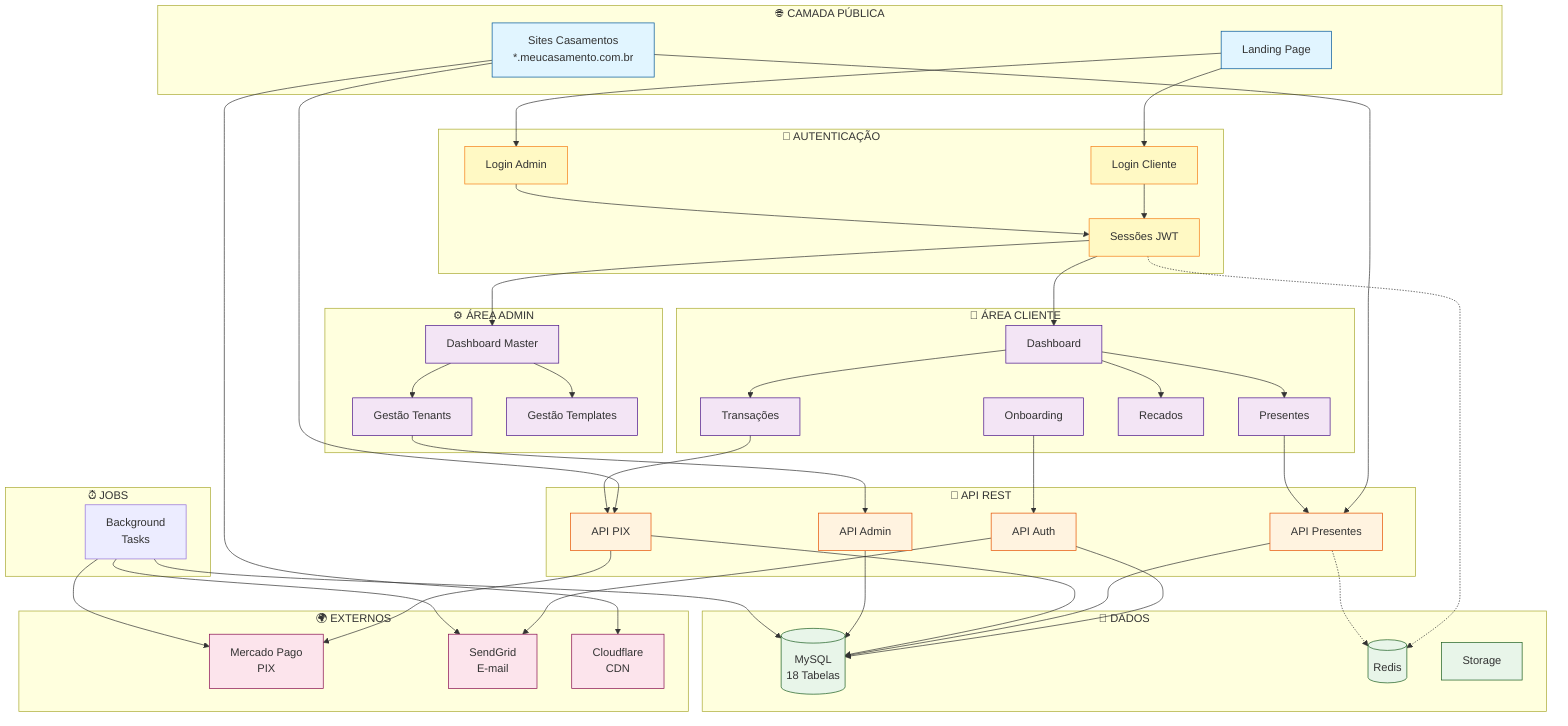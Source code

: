 %% Arquitetura Simplificada - MeuCasamento SaaS

graph TB
    subgraph PUBLICA["🌐 CAMADA PÚBLICA"]
        LP[Landing Page]
        SITES[Sites Casamentos<br/>*.meucasamento.com.br]
    end

    subgraph AUTH["🔐 AUTENTICAÇÃO"]
        LOGIN_CLI[Login Cliente]
        LOGIN_ADM[Login Admin]
        JWT[Sessões JWT]
    end

    subgraph APP_CLI["👰 ÁREA CLIENTE"]
        ONBOARD[Onboarding]
        DASH_CLI[Dashboard]
        GIFTS[Presentes]
        MSGS[Recados]
        PIX[Transações]
    end

    subgraph APP_ADM["⚙️ ÁREA ADMIN"]
        DASH_ADM[Dashboard Master]
        TENANTS[Gestão Tenants]
        TEMPLATES[Gestão Templates]
    end

    subgraph API["🔌 API REST"]
        API_AUTH[API Auth]
        API_GIFTS[API Presentes]
        API_PIX[API PIX]
        API_ADMIN[API Admin]
    end

    subgraph DATA["💾 DADOS"]
        DB[(MySQL<br/>18 Tabelas)]
        CACHE[(Redis)]
        FILES[Storage]
    end

    subgraph EXTERNAL["🌍 EXTERNOS"]
        GATEWAY[Mercado Pago<br/>PIX]
        EMAIL[SendGrid<br/>E-mail]
        CDN[Cloudflare<br/>CDN]
    end

    subgraph JOBS["⏰ JOBS"]
        CRON[Background<br/>Tasks]
    end

    LP --> LOGIN_CLI
    LP --> LOGIN_ADM
    SITES --> API_GIFTS
    SITES --> API_PIX
    
    LOGIN_CLI --> JWT
    LOGIN_ADM --> JWT
    JWT --> DASH_CLI
    JWT --> DASH_ADM
    
    DASH_CLI --> GIFTS
    DASH_CLI --> MSGS
    DASH_CLI --> PIX
    
    DASH_ADM --> TENANTS
    DASH_ADM --> TEMPLATES
    
    ONBOARD --> API_AUTH
    GIFTS --> API_GIFTS
    PIX --> API_PIX
    TENANTS --> API_ADMIN
    
    API_AUTH --> DB
    API_GIFTS --> DB
    API_PIX --> DB
    API_ADMIN --> DB
    
    API_PIX --> GATEWAY
    API_AUTH --> EMAIL
    SITES --> CDN
    
    CRON --> DB
    CRON --> GATEWAY
    CRON --> EMAIL
    
    JWT -.-> CACHE
    API_GIFTS -.-> CACHE

    classDef public fill:#e1f5ff,stroke:#01579b
    classDef auth fill:#fff9c4,stroke:#f57f17
    classDef app fill:#f3e5f5,stroke:#4a148c
    classDef api fill:#fff3e0,stroke:#e65100
    classDef data fill:#e8f5e9,stroke:#1b5e20
    classDef external fill:#fce4ec,stroke:#880e4f
    
    class LP,SITES public
    class LOGIN_CLI,LOGIN_ADM,JWT auth
    class DASH_CLI,DASH_ADM,ONBOARD,GIFTS,MSGS,PIX,TENANTS,TEMPLATES app
    class API_AUTH,API_GIFTS,API_PIX,API_ADMIN api
    class DB,CACHE,FILES data
    class GATEWAY,EMAIL,CDN external